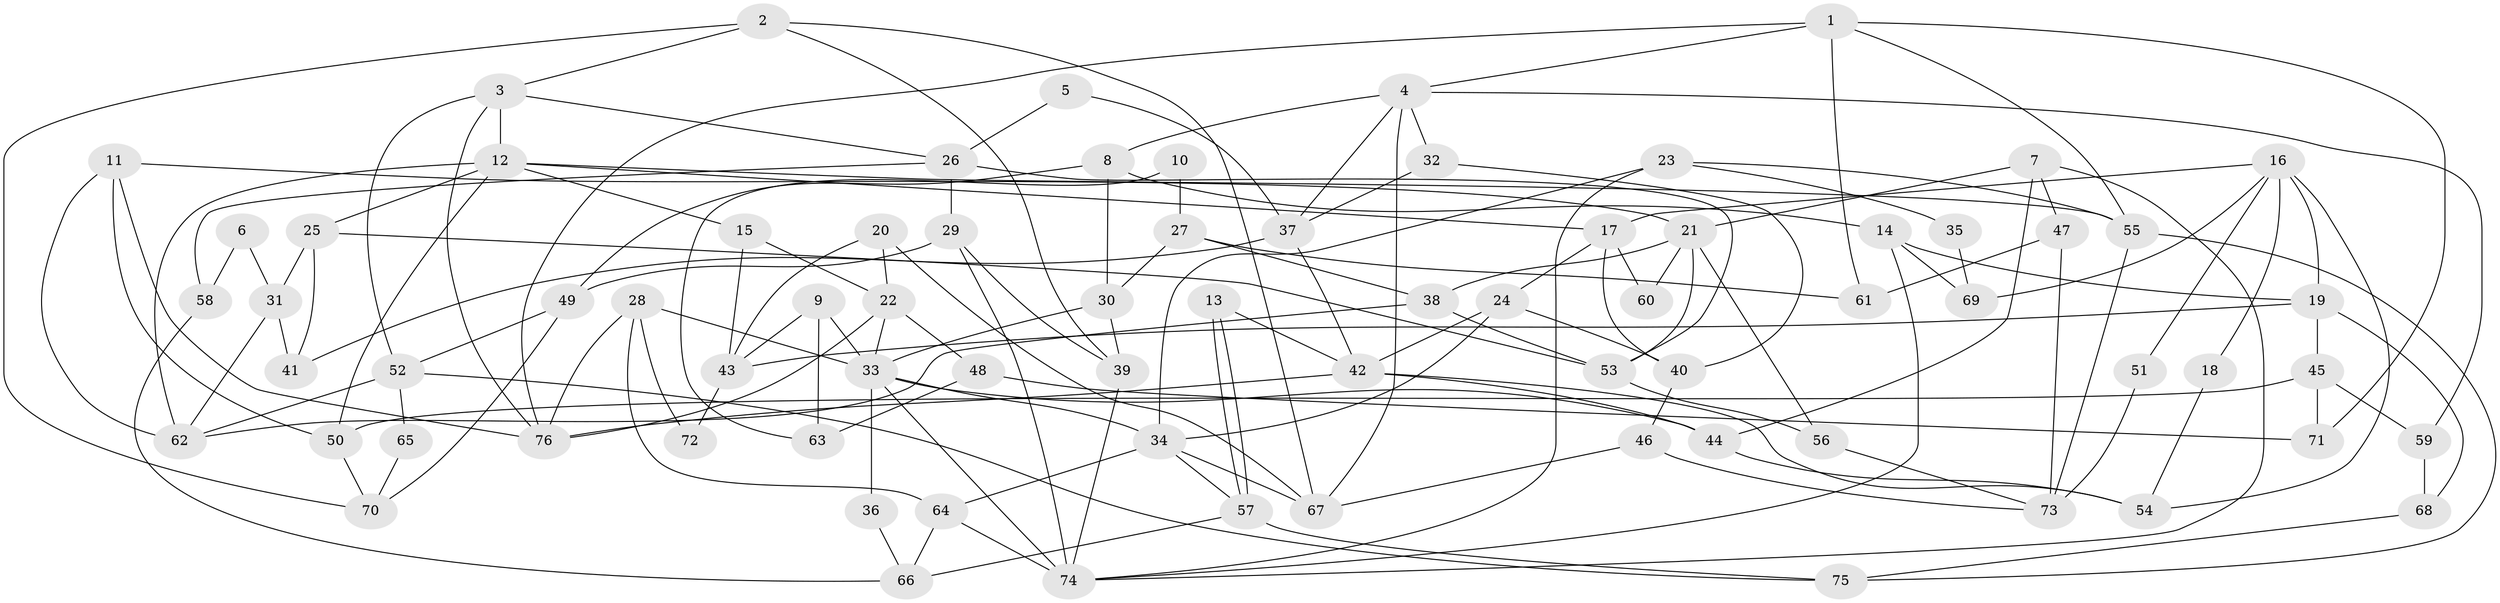 // Generated by graph-tools (version 1.1) at 2025/11/02/27/25 16:11:24]
// undirected, 76 vertices, 152 edges
graph export_dot {
graph [start="1"]
  node [color=gray90,style=filled];
  1;
  2;
  3;
  4;
  5;
  6;
  7;
  8;
  9;
  10;
  11;
  12;
  13;
  14;
  15;
  16;
  17;
  18;
  19;
  20;
  21;
  22;
  23;
  24;
  25;
  26;
  27;
  28;
  29;
  30;
  31;
  32;
  33;
  34;
  35;
  36;
  37;
  38;
  39;
  40;
  41;
  42;
  43;
  44;
  45;
  46;
  47;
  48;
  49;
  50;
  51;
  52;
  53;
  54;
  55;
  56;
  57;
  58;
  59;
  60;
  61;
  62;
  63;
  64;
  65;
  66;
  67;
  68;
  69;
  70;
  71;
  72;
  73;
  74;
  75;
  76;
  1 -- 76;
  1 -- 55;
  1 -- 4;
  1 -- 61;
  1 -- 71;
  2 -- 67;
  2 -- 3;
  2 -- 39;
  2 -- 70;
  3 -- 12;
  3 -- 76;
  3 -- 26;
  3 -- 52;
  4 -- 32;
  4 -- 8;
  4 -- 37;
  4 -- 59;
  4 -- 67;
  5 -- 37;
  5 -- 26;
  6 -- 58;
  6 -- 31;
  7 -- 21;
  7 -- 74;
  7 -- 44;
  7 -- 47;
  8 -- 49;
  8 -- 14;
  8 -- 30;
  9 -- 33;
  9 -- 43;
  9 -- 63;
  10 -- 27;
  10 -- 63;
  11 -- 21;
  11 -- 76;
  11 -- 50;
  11 -- 62;
  12 -- 50;
  12 -- 62;
  12 -- 15;
  12 -- 17;
  12 -- 25;
  12 -- 55;
  13 -- 42;
  13 -- 57;
  13 -- 57;
  14 -- 74;
  14 -- 19;
  14 -- 69;
  15 -- 22;
  15 -- 43;
  16 -- 54;
  16 -- 17;
  16 -- 18;
  16 -- 19;
  16 -- 51;
  16 -- 69;
  17 -- 40;
  17 -- 24;
  17 -- 60;
  18 -- 54;
  19 -- 43;
  19 -- 45;
  19 -- 68;
  20 -- 67;
  20 -- 43;
  20 -- 22;
  21 -- 38;
  21 -- 53;
  21 -- 56;
  21 -- 60;
  22 -- 33;
  22 -- 48;
  22 -- 76;
  23 -- 74;
  23 -- 55;
  23 -- 34;
  23 -- 35;
  24 -- 34;
  24 -- 40;
  24 -- 42;
  25 -- 31;
  25 -- 41;
  25 -- 53;
  26 -- 53;
  26 -- 29;
  26 -- 58;
  27 -- 30;
  27 -- 61;
  27 -- 38;
  28 -- 33;
  28 -- 64;
  28 -- 72;
  28 -- 76;
  29 -- 74;
  29 -- 39;
  29 -- 49;
  30 -- 39;
  30 -- 33;
  31 -- 41;
  31 -- 62;
  32 -- 40;
  32 -- 37;
  33 -- 44;
  33 -- 34;
  33 -- 36;
  33 -- 74;
  34 -- 57;
  34 -- 64;
  34 -- 67;
  35 -- 69;
  36 -- 66;
  37 -- 42;
  37 -- 41;
  38 -- 62;
  38 -- 53;
  39 -- 74;
  40 -- 46;
  42 -- 76;
  42 -- 44;
  42 -- 54;
  43 -- 72;
  44 -- 54;
  45 -- 59;
  45 -- 50;
  45 -- 71;
  46 -- 67;
  46 -- 73;
  47 -- 73;
  47 -- 61;
  48 -- 71;
  48 -- 63;
  49 -- 70;
  49 -- 52;
  50 -- 70;
  51 -- 73;
  52 -- 62;
  52 -- 65;
  52 -- 75;
  53 -- 56;
  55 -- 75;
  55 -- 73;
  56 -- 73;
  57 -- 66;
  57 -- 75;
  58 -- 66;
  59 -- 68;
  64 -- 74;
  64 -- 66;
  65 -- 70;
  68 -- 75;
}
